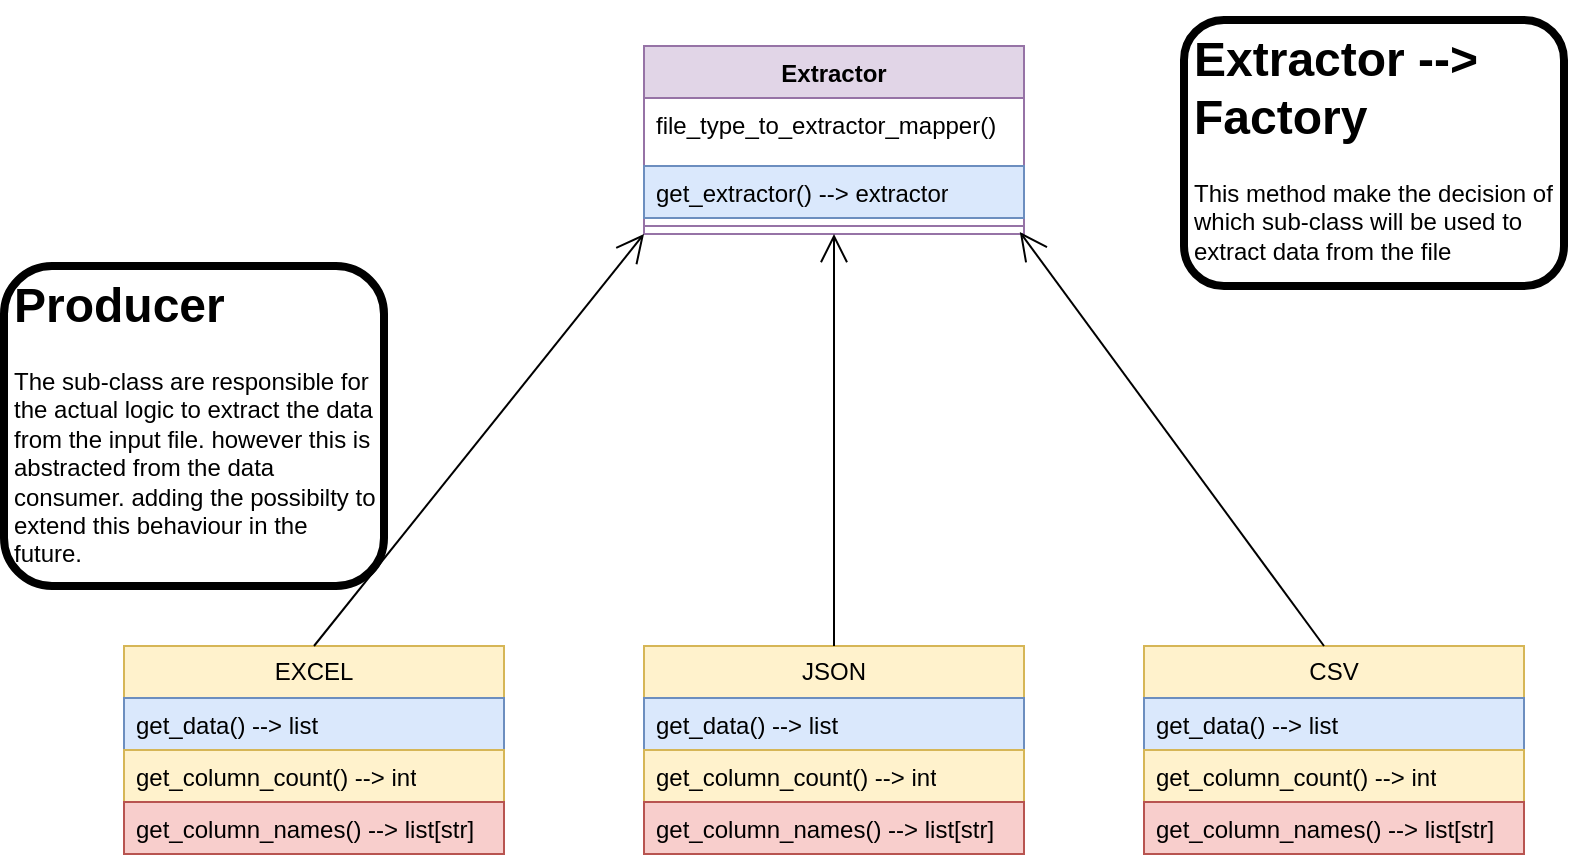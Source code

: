 <mxfile version="21.1.4" type="github">
  <diagram name="Page-1" id="nWvu7dS3cL6NTtWKK0we">
    <mxGraphModel dx="954" dy="488" grid="1" gridSize="10" guides="1" tooltips="1" connect="1" arrows="1" fold="1" page="1" pageScale="1" pageWidth="850" pageHeight="1100" math="0" shadow="0">
      <root>
        <mxCell id="0" />
        <mxCell id="1" parent="0" />
        <mxCell id="08bspqL_-WmoKHRBVFON-1" value="Extractor" style="swimlane;fontStyle=1;align=center;verticalAlign=top;childLayout=stackLayout;horizontal=1;startSize=26;horizontalStack=0;resizeParent=1;resizeParentMax=0;resizeLast=0;collapsible=1;marginBottom=0;whiteSpace=wrap;html=1;fillColor=#e1d5e7;strokeColor=#9673a6;" vertex="1" parent="1">
          <mxGeometry x="330" y="60" width="190" height="94" as="geometry" />
        </mxCell>
        <mxCell id="08bspqL_-WmoKHRBVFON-2" value="file_type_to_extractor_mapper()" style="text;strokeColor=none;fillColor=none;align=left;verticalAlign=top;spacingLeft=4;spacingRight=4;overflow=hidden;rotatable=0;points=[[0,0.5],[1,0.5]];portConstraint=eastwest;whiteSpace=wrap;html=1;" vertex="1" parent="08bspqL_-WmoKHRBVFON-1">
          <mxGeometry y="26" width="190" height="34" as="geometry" />
        </mxCell>
        <mxCell id="08bspqL_-WmoKHRBVFON-21" value="get_extractor() --&amp;gt; extractor" style="text;strokeColor=#6c8ebf;fillColor=#dae8fc;align=left;verticalAlign=top;spacingLeft=4;spacingRight=4;overflow=hidden;rotatable=0;points=[[0,0.5],[1,0.5]];portConstraint=eastwest;whiteSpace=wrap;html=1;" vertex="1" parent="08bspqL_-WmoKHRBVFON-1">
          <mxGeometry y="60" width="190" height="26" as="geometry" />
        </mxCell>
        <mxCell id="08bspqL_-WmoKHRBVFON-3" value="" style="line;strokeWidth=1;fillColor=none;align=left;verticalAlign=middle;spacingTop=-1;spacingLeft=3;spacingRight=3;rotatable=0;labelPosition=right;points=[];portConstraint=eastwest;strokeColor=inherit;" vertex="1" parent="08bspqL_-WmoKHRBVFON-1">
          <mxGeometry y="86" width="190" height="8" as="geometry" />
        </mxCell>
        <mxCell id="08bspqL_-WmoKHRBVFON-5" value="EXCEL" style="swimlane;fontStyle=0;childLayout=stackLayout;horizontal=1;startSize=26;fillColor=#fff2cc;horizontalStack=0;resizeParent=1;resizeParentMax=0;resizeLast=0;collapsible=1;marginBottom=0;whiteSpace=wrap;html=1;strokeColor=#d6b656;" vertex="1" parent="1">
          <mxGeometry x="70" y="360" width="190" height="104" as="geometry" />
        </mxCell>
        <mxCell id="08bspqL_-WmoKHRBVFON-6" value="get_data() --&amp;gt; list" style="text;strokeColor=#6c8ebf;fillColor=#dae8fc;align=left;verticalAlign=top;spacingLeft=4;spacingRight=4;overflow=hidden;rotatable=0;points=[[0,0.5],[1,0.5]];portConstraint=eastwest;whiteSpace=wrap;html=1;" vertex="1" parent="08bspqL_-WmoKHRBVFON-5">
          <mxGeometry y="26" width="190" height="26" as="geometry" />
        </mxCell>
        <mxCell id="08bspqL_-WmoKHRBVFON-7" value="get_column_count() --&amp;gt; int" style="text;strokeColor=#d6b656;fillColor=#fff2cc;align=left;verticalAlign=top;spacingLeft=4;spacingRight=4;overflow=hidden;rotatable=0;points=[[0,0.5],[1,0.5]];portConstraint=eastwest;whiteSpace=wrap;html=1;" vertex="1" parent="08bspqL_-WmoKHRBVFON-5">
          <mxGeometry y="52" width="190" height="26" as="geometry" />
        </mxCell>
        <mxCell id="08bspqL_-WmoKHRBVFON-8" value="get_column_names() --&amp;gt; list[str]" style="text;strokeColor=#b85450;fillColor=#f8cecc;align=left;verticalAlign=top;spacingLeft=4;spacingRight=4;overflow=hidden;rotatable=0;points=[[0,0.5],[1,0.5]];portConstraint=eastwest;whiteSpace=wrap;html=1;" vertex="1" parent="08bspqL_-WmoKHRBVFON-5">
          <mxGeometry y="78" width="190" height="26" as="geometry" />
        </mxCell>
        <mxCell id="08bspqL_-WmoKHRBVFON-9" value="JSON" style="swimlane;fontStyle=0;childLayout=stackLayout;horizontal=1;startSize=26;fillColor=#fff2cc;horizontalStack=0;resizeParent=1;resizeParentMax=0;resizeLast=0;collapsible=1;marginBottom=0;whiteSpace=wrap;html=1;strokeColor=#d6b656;" vertex="1" parent="1">
          <mxGeometry x="330" y="360" width="190" height="104" as="geometry" />
        </mxCell>
        <mxCell id="08bspqL_-WmoKHRBVFON-10" value="get_data() --&amp;gt; list" style="text;strokeColor=#6c8ebf;fillColor=#dae8fc;align=left;verticalAlign=top;spacingLeft=4;spacingRight=4;overflow=hidden;rotatable=0;points=[[0,0.5],[1,0.5]];portConstraint=eastwest;whiteSpace=wrap;html=1;" vertex="1" parent="08bspqL_-WmoKHRBVFON-9">
          <mxGeometry y="26" width="190" height="26" as="geometry" />
        </mxCell>
        <mxCell id="08bspqL_-WmoKHRBVFON-11" value="get_column_count() --&amp;gt; int" style="text;strokeColor=#d6b656;fillColor=#fff2cc;align=left;verticalAlign=top;spacingLeft=4;spacingRight=4;overflow=hidden;rotatable=0;points=[[0,0.5],[1,0.5]];portConstraint=eastwest;whiteSpace=wrap;html=1;" vertex="1" parent="08bspqL_-WmoKHRBVFON-9">
          <mxGeometry y="52" width="190" height="26" as="geometry" />
        </mxCell>
        <mxCell id="08bspqL_-WmoKHRBVFON-12" value="get_column_names() --&amp;gt; list[str]" style="text;strokeColor=#b85450;fillColor=#f8cecc;align=left;verticalAlign=top;spacingLeft=4;spacingRight=4;overflow=hidden;rotatable=0;points=[[0,0.5],[1,0.5]];portConstraint=eastwest;whiteSpace=wrap;html=1;" vertex="1" parent="08bspqL_-WmoKHRBVFON-9">
          <mxGeometry y="78" width="190" height="26" as="geometry" />
        </mxCell>
        <mxCell id="08bspqL_-WmoKHRBVFON-13" value="CSV" style="swimlane;fontStyle=0;childLayout=stackLayout;horizontal=1;startSize=26;fillColor=#fff2cc;horizontalStack=0;resizeParent=1;resizeParentMax=0;resizeLast=0;collapsible=1;marginBottom=0;whiteSpace=wrap;html=1;strokeColor=#d6b656;" vertex="1" parent="1">
          <mxGeometry x="580" y="360" width="190" height="104" as="geometry" />
        </mxCell>
        <mxCell id="08bspqL_-WmoKHRBVFON-14" value="get_data() --&amp;gt; list" style="text;strokeColor=#6c8ebf;fillColor=#dae8fc;align=left;verticalAlign=top;spacingLeft=4;spacingRight=4;overflow=hidden;rotatable=0;points=[[0,0.5],[1,0.5]];portConstraint=eastwest;whiteSpace=wrap;html=1;" vertex="1" parent="08bspqL_-WmoKHRBVFON-13">
          <mxGeometry y="26" width="190" height="26" as="geometry" />
        </mxCell>
        <mxCell id="08bspqL_-WmoKHRBVFON-15" value="get_column_count() --&amp;gt; int" style="text;strokeColor=#d6b656;fillColor=#fff2cc;align=left;verticalAlign=top;spacingLeft=4;spacingRight=4;overflow=hidden;rotatable=0;points=[[0,0.5],[1,0.5]];portConstraint=eastwest;whiteSpace=wrap;html=1;" vertex="1" parent="08bspqL_-WmoKHRBVFON-13">
          <mxGeometry y="52" width="190" height="26" as="geometry" />
        </mxCell>
        <mxCell id="08bspqL_-WmoKHRBVFON-16" value="get_column_names() --&amp;gt; list[str]" style="text;strokeColor=#b85450;fillColor=#f8cecc;align=left;verticalAlign=top;spacingLeft=4;spacingRight=4;overflow=hidden;rotatable=0;points=[[0,0.5],[1,0.5]];portConstraint=eastwest;whiteSpace=wrap;html=1;" vertex="1" parent="08bspqL_-WmoKHRBVFON-13">
          <mxGeometry y="78" width="190" height="26" as="geometry" />
        </mxCell>
        <mxCell id="08bspqL_-WmoKHRBVFON-17" value="" style="endArrow=open;endFill=1;endSize=12;html=1;rounded=0;exitX=0.5;exitY=0;exitDx=0;exitDy=0;entryX=0;entryY=1;entryDx=0;entryDy=0;" edge="1" parent="1" source="08bspqL_-WmoKHRBVFON-5" target="08bspqL_-WmoKHRBVFON-1">
          <mxGeometry width="160" relative="1" as="geometry">
            <mxPoint x="370" y="260" as="sourcePoint" />
            <mxPoint x="530" y="260" as="targetPoint" />
          </mxGeometry>
        </mxCell>
        <mxCell id="08bspqL_-WmoKHRBVFON-18" value="" style="endArrow=open;endFill=1;endSize=12;html=1;rounded=0;exitX=0.5;exitY=0;exitDx=0;exitDy=0;entryX=0.5;entryY=1;entryDx=0;entryDy=0;" edge="1" parent="1" source="08bspqL_-WmoKHRBVFON-9" target="08bspqL_-WmoKHRBVFON-1">
          <mxGeometry width="160" relative="1" as="geometry">
            <mxPoint x="415" y="360" as="sourcePoint" />
            <mxPoint x="580" y="138" as="targetPoint" />
          </mxGeometry>
        </mxCell>
        <mxCell id="08bspqL_-WmoKHRBVFON-19" value="" style="endArrow=open;endFill=1;endSize=12;html=1;rounded=0;exitX=0.5;exitY=0;exitDx=0;exitDy=0;entryX=0.989;entryY=0.875;entryDx=0;entryDy=0;entryPerimeter=0;" edge="1" parent="1" target="08bspqL_-WmoKHRBVFON-3">
          <mxGeometry width="160" relative="1" as="geometry">
            <mxPoint x="670" y="360" as="sourcePoint" />
            <mxPoint x="835" y="138" as="targetPoint" />
          </mxGeometry>
        </mxCell>
        <mxCell id="08bspqL_-WmoKHRBVFON-22" value="&lt;h1&gt;Extractor --&amp;gt; Factory&amp;nbsp;&lt;/h1&gt;&lt;p&gt;This method make the decision of which sub-class will be used to extract data from the file&lt;/p&gt;" style="text;html=1;strokeColor=default;fillColor=none;spacing=5;spacingTop=-20;whiteSpace=wrap;overflow=hidden;rounded=1;strokeWidth=4;" vertex="1" parent="1">
          <mxGeometry x="600" y="47" width="190" height="133" as="geometry" />
        </mxCell>
        <mxCell id="08bspqL_-WmoKHRBVFON-24" value="&lt;h1&gt;Producer&lt;/h1&gt;&lt;p&gt;The sub-class are responsible for the actual logic to extract the data from the input file. however this is abstracted from the data consumer. adding the possibilty to extend this&amp;nbsp;behaviour&amp;nbsp;in the future.&lt;/p&gt;" style="text;html=1;strokeColor=default;fillColor=none;spacing=5;spacingTop=-20;whiteSpace=wrap;overflow=hidden;rounded=1;strokeWidth=4;" vertex="1" parent="1">
          <mxGeometry x="10" y="170" width="190" height="160" as="geometry" />
        </mxCell>
      </root>
    </mxGraphModel>
  </diagram>
</mxfile>
